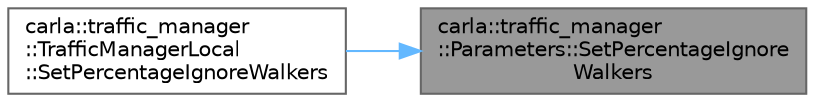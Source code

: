digraph "carla::traffic_manager::Parameters::SetPercentageIgnoreWalkers"
{
 // INTERACTIVE_SVG=YES
 // LATEX_PDF_SIZE
  bgcolor="transparent";
  edge [fontname=Helvetica,fontsize=10,labelfontname=Helvetica,labelfontsize=10];
  node [fontname=Helvetica,fontsize=10,shape=box,height=0.2,width=0.4];
  rankdir="RL";
  Node1 [id="Node000001",label="carla::traffic_manager\l::Parameters::SetPercentageIgnore\lWalkers",height=0.2,width=0.4,color="gray40", fillcolor="grey60", style="filled", fontcolor="black",tooltip="Method to set % to ignore any vehicle."];
  Node1 -> Node2 [id="edge1_Node000001_Node000002",dir="back",color="steelblue1",style="solid",tooltip=" "];
  Node2 [id="Node000002",label="carla::traffic_manager\l::TrafficManagerLocal\l::SetPercentageIgnoreWalkers",height=0.2,width=0.4,color="grey40", fillcolor="white", style="filled",URL="$da/d0f/classcarla_1_1traffic__manager_1_1TrafficManagerLocal.html#aca64bbe8a40f08dcaa3b3afd2b9fe968",tooltip="Method to specify the % chance of ignoring collisions with any walker."];
}
